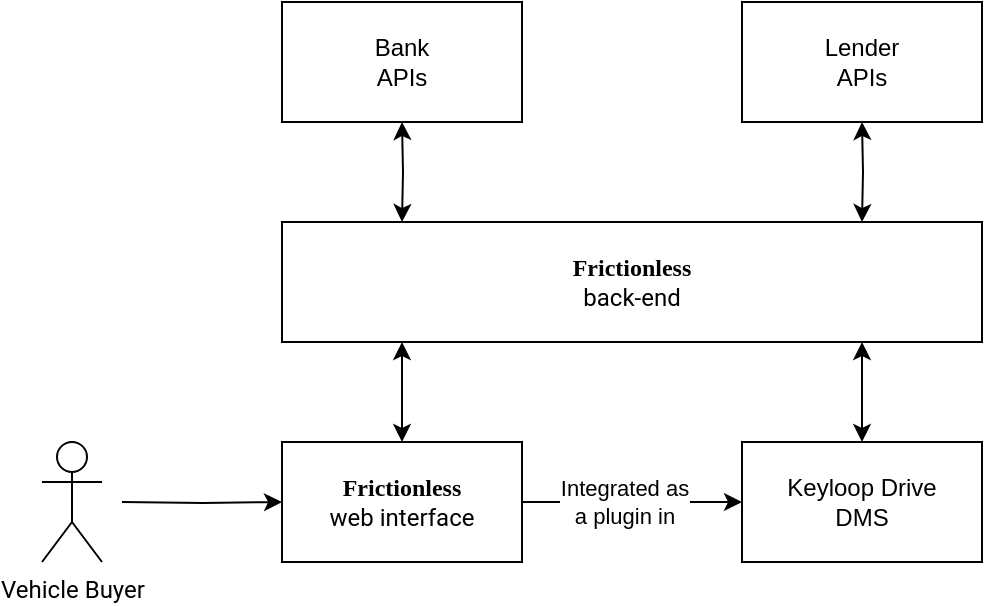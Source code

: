 <mxfile version="14.6.0" type="device"><diagram id="cC47YTVgmM9MXcluQXnH" name="Page-1"><mxGraphModel dx="569" dy="322" grid="1" gridSize="10" guides="1" tooltips="1" connect="1" arrows="1" fold="1" page="1" pageScale="1" pageWidth="827" pageHeight="1169" math="0" shadow="0"><root><mxCell id="0"/><mxCell id="1" parent="0"/><mxCell id="b8M_l_Kkl9y2F5942e3U-10" value="" style="edgeStyle=orthogonalEdgeStyle;rounded=0;orthogonalLoop=1;jettySize=auto;html=1;" edge="1" parent="1" source="b8M_l_Kkl9y2F5942e3U-4" target="b8M_l_Kkl9y2F5942e3U-9"><mxGeometry relative="1" as="geometry"/></mxCell><mxCell id="b8M_l_Kkl9y2F5942e3U-11" value="Integrated as&lt;br&gt;a plugin in" style="edgeLabel;html=1;align=center;verticalAlign=middle;resizable=0;points=[];" vertex="1" connectable="0" parent="b8M_l_Kkl9y2F5942e3U-10"><mxGeometry x="-0.205" relative="1" as="geometry"><mxPoint x="7" as="offset"/></mxGeometry></mxCell><mxCell id="b8M_l_Kkl9y2F5942e3U-22" style="edgeStyle=orthogonalEdgeStyle;rounded=0;orthogonalLoop=1;jettySize=auto;html=1;startArrow=classic;startFill=1;" edge="1" parent="1" source="b8M_l_Kkl9y2F5942e3U-4" target="b8M_l_Kkl9y2F5942e3U-12"><mxGeometry relative="1" as="geometry"><Array as="points"><mxPoint x="380" y="340"/><mxPoint x="380" y="340"/></Array></mxGeometry></mxCell><mxCell id="b8M_l_Kkl9y2F5942e3U-4" value="&lt;b style=&quot;font-family: &amp;#34;caveat&amp;#34;&quot;&gt;Frictionless&lt;/b&gt;&lt;font face=&quot;Roboto&quot;&gt;&lt;br&gt;web interface&lt;/font&gt;" style="rounded=0;whiteSpace=wrap;html=1;" vertex="1" parent="1"><mxGeometry x="320" y="380" width="120" height="60" as="geometry"/></mxCell><mxCell id="b8M_l_Kkl9y2F5942e3U-6" style="edgeStyle=orthogonalEdgeStyle;rounded=0;orthogonalLoop=1;jettySize=auto;html=1;" edge="1" parent="1" target="b8M_l_Kkl9y2F5942e3U-4"><mxGeometry relative="1" as="geometry"><mxPoint x="240" y="410" as="sourcePoint"/></mxGeometry></mxCell><mxCell id="b8M_l_Kkl9y2F5942e3U-5" value="&lt;font face=&quot;Roboto&quot;&gt;Vehicle Buyer&lt;/font&gt;" style="shape=umlActor;verticalLabelPosition=bottom;verticalAlign=top;html=1;outlineConnect=0;" vertex="1" parent="1"><mxGeometry x="200" y="380" width="30" height="60" as="geometry"/></mxCell><mxCell id="b8M_l_Kkl9y2F5942e3U-9" value="Keyloop Drive&lt;br&gt;DMS" style="whiteSpace=wrap;html=1;rounded=0;" vertex="1" parent="1"><mxGeometry x="550" y="380" width="120" height="60" as="geometry"/></mxCell><mxCell id="b8M_l_Kkl9y2F5942e3U-23" style="edgeStyle=orthogonalEdgeStyle;rounded=0;orthogonalLoop=1;jettySize=auto;html=1;startArrow=classic;startFill=1;" edge="1" parent="1" source="b8M_l_Kkl9y2F5942e3U-12" target="b8M_l_Kkl9y2F5942e3U-9"><mxGeometry relative="1" as="geometry"><Array as="points"><mxPoint x="610" y="340"/><mxPoint x="610" y="340"/></Array></mxGeometry></mxCell><mxCell id="b8M_l_Kkl9y2F5942e3U-27" value="" style="edgeStyle=orthogonalEdgeStyle;rounded=0;orthogonalLoop=1;jettySize=auto;html=1;startArrow=classic;startFill=1;" edge="1" parent="1" target="b8M_l_Kkl9y2F5942e3U-26"><mxGeometry relative="1" as="geometry"><mxPoint x="380" y="270" as="sourcePoint"/></mxGeometry></mxCell><mxCell id="b8M_l_Kkl9y2F5942e3U-12" value="&lt;font face=&quot;Caveat&quot; style=&quot;font-weight: bold&quot;&gt;Frictionless&lt;/font&gt;&lt;br&gt;&lt;font face=&quot;Roboto&quot;&gt;back-end&lt;/font&gt;" style="whiteSpace=wrap;html=1;rounded=0;" vertex="1" parent="1"><mxGeometry x="320" y="270" width="350" height="60" as="geometry"/></mxCell><mxCell id="b8M_l_Kkl9y2F5942e3U-26" value="Bank&lt;br&gt;APIs" style="whiteSpace=wrap;html=1;rounded=0;" vertex="1" parent="1"><mxGeometry x="320" y="160" width="120" height="60" as="geometry"/></mxCell><mxCell id="b8M_l_Kkl9y2F5942e3U-29" value="" style="edgeStyle=orthogonalEdgeStyle;rounded=0;orthogonalLoop=1;jettySize=auto;html=1;startArrow=classic;startFill=1;" edge="1" parent="1" target="b8M_l_Kkl9y2F5942e3U-31"><mxGeometry relative="1" as="geometry"><mxPoint x="610" y="270" as="sourcePoint"/></mxGeometry></mxCell><mxCell id="b8M_l_Kkl9y2F5942e3U-31" value="Lender&lt;br&gt;APIs" style="whiteSpace=wrap;html=1;rounded=0;" vertex="1" parent="1"><mxGeometry x="550" y="160" width="120" height="60" as="geometry"/></mxCell></root></mxGraphModel></diagram></mxfile>